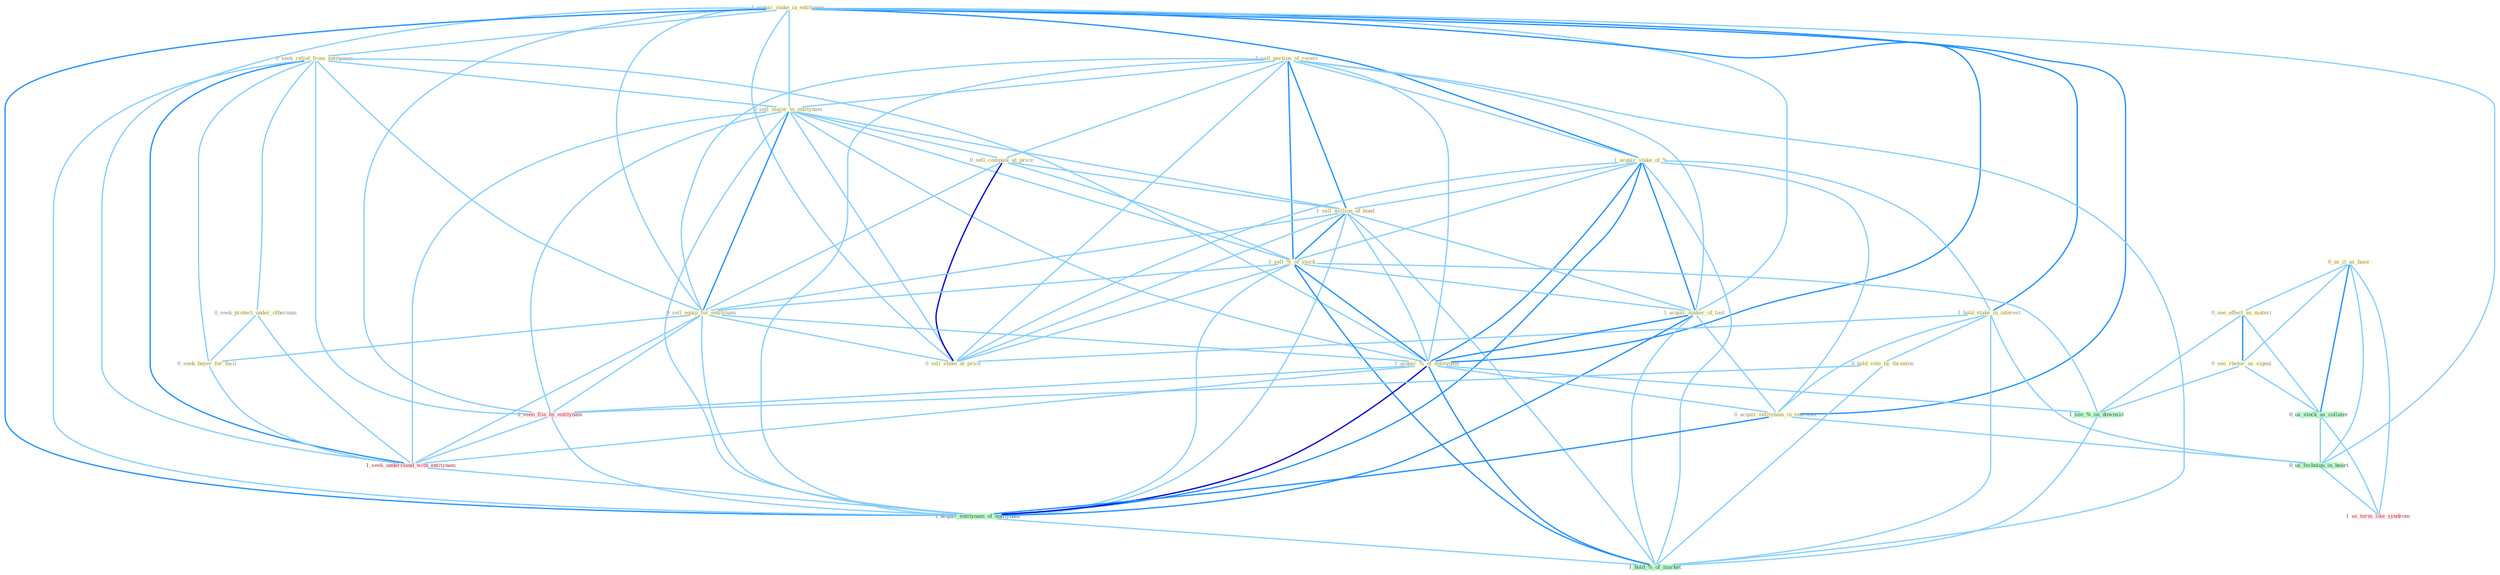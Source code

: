 Graph G{ 
    node
    [shape=polygon,style=filled,width=.5,height=.06,color="#BDFCC9",fixedsize=true,fontsize=4,
    fontcolor="#2f4f4f"];
    {node
    [color="#ffffe0", fontcolor="#8b7d6b"] "1_acquir_stake_in_entitynam " "1_sell_portion_of_receiv " "0_seek_relief_from_entitynam " "0_sell_major_to_entitynam " "0_sell_compani_at_price " "1_acquir_stake_of_% " "1_sell_million_of_bond " "0_seek_protect_under_othernum " "1_hold_stake_in_interest " "0_us_it_as_base " "0_see_effect_as_materi " "1_sell_%_of_stock " "1_acquir_maker_of_tool " "0_see_rhetor_as_signal " "0_sell_equip_for_entitynam " "0_seek_buyer_for_facil " "1_acquir_%_of_entitynam " "0_acquir_entitynam_in_yearnum " "0_sell_stake_at_price " "0_hold_vote_by_threaten "}
{node [color="#fff0f5", fontcolor="#b22222"] "1_seen_file_by_entitynam " "1_seek_understand_with_entitynam " "1_us_term_like_syndrom "}
edge [color="#B0E2FF"];

	"1_acquir_stake_in_entitynam " -- "0_seek_relief_from_entitynam " [w="1", color="#87cefa" ];
	"1_acquir_stake_in_entitynam " -- "0_sell_major_to_entitynam " [w="1", color="#87cefa" ];
	"1_acquir_stake_in_entitynam " -- "1_acquir_stake_of_% " [w="2", color="#1e90ff" , len=0.8];
	"1_acquir_stake_in_entitynam " -- "1_hold_stake_in_interest " [w="2", color="#1e90ff" , len=0.8];
	"1_acquir_stake_in_entitynam " -- "1_acquir_maker_of_tool " [w="1", color="#87cefa" ];
	"1_acquir_stake_in_entitynam " -- "0_sell_equip_for_entitynam " [w="1", color="#87cefa" ];
	"1_acquir_stake_in_entitynam " -- "1_acquir_%_of_entitynam " [w="2", color="#1e90ff" , len=0.8];
	"1_acquir_stake_in_entitynam " -- "0_acquir_entitynam_in_yearnum " [w="2", color="#1e90ff" , len=0.8];
	"1_acquir_stake_in_entitynam " -- "0_sell_stake_at_price " [w="1", color="#87cefa" ];
	"1_acquir_stake_in_entitynam " -- "1_seen_file_by_entitynam " [w="1", color="#87cefa" ];
	"1_acquir_stake_in_entitynam " -- "1_seek_understand_with_entitynam " [w="1", color="#87cefa" ];
	"1_acquir_stake_in_entitynam " -- "1_acquir_entitynam_of_entitynam " [w="2", color="#1e90ff" , len=0.8];
	"1_acquir_stake_in_entitynam " -- "0_us_techniqu_in_heart " [w="1", color="#87cefa" ];
	"1_sell_portion_of_receiv " -- "0_sell_major_to_entitynam " [w="1", color="#87cefa" ];
	"1_sell_portion_of_receiv " -- "0_sell_compani_at_price " [w="1", color="#87cefa" ];
	"1_sell_portion_of_receiv " -- "1_acquir_stake_of_% " [w="1", color="#87cefa" ];
	"1_sell_portion_of_receiv " -- "1_sell_million_of_bond " [w="2", color="#1e90ff" , len=0.8];
	"1_sell_portion_of_receiv " -- "1_sell_%_of_stock " [w="2", color="#1e90ff" , len=0.8];
	"1_sell_portion_of_receiv " -- "1_acquir_maker_of_tool " [w="1", color="#87cefa" ];
	"1_sell_portion_of_receiv " -- "0_sell_equip_for_entitynam " [w="1", color="#87cefa" ];
	"1_sell_portion_of_receiv " -- "1_acquir_%_of_entitynam " [w="1", color="#87cefa" ];
	"1_sell_portion_of_receiv " -- "0_sell_stake_at_price " [w="1", color="#87cefa" ];
	"1_sell_portion_of_receiv " -- "1_acquir_entitynam_of_entitynam " [w="1", color="#87cefa" ];
	"1_sell_portion_of_receiv " -- "1_hold_%_of_market " [w="1", color="#87cefa" ];
	"0_seek_relief_from_entitynam " -- "0_sell_major_to_entitynam " [w="1", color="#87cefa" ];
	"0_seek_relief_from_entitynam " -- "0_seek_protect_under_othernum " [w="1", color="#87cefa" ];
	"0_seek_relief_from_entitynam " -- "0_sell_equip_for_entitynam " [w="1", color="#87cefa" ];
	"0_seek_relief_from_entitynam " -- "0_seek_buyer_for_facil " [w="1", color="#87cefa" ];
	"0_seek_relief_from_entitynam " -- "1_acquir_%_of_entitynam " [w="1", color="#87cefa" ];
	"0_seek_relief_from_entitynam " -- "1_seen_file_by_entitynam " [w="1", color="#87cefa" ];
	"0_seek_relief_from_entitynam " -- "1_seek_understand_with_entitynam " [w="2", color="#1e90ff" , len=0.8];
	"0_seek_relief_from_entitynam " -- "1_acquir_entitynam_of_entitynam " [w="1", color="#87cefa" ];
	"0_sell_major_to_entitynam " -- "0_sell_compani_at_price " [w="1", color="#87cefa" ];
	"0_sell_major_to_entitynam " -- "1_sell_million_of_bond " [w="1", color="#87cefa" ];
	"0_sell_major_to_entitynam " -- "1_sell_%_of_stock " [w="1", color="#87cefa" ];
	"0_sell_major_to_entitynam " -- "0_sell_equip_for_entitynam " [w="2", color="#1e90ff" , len=0.8];
	"0_sell_major_to_entitynam " -- "1_acquir_%_of_entitynam " [w="1", color="#87cefa" ];
	"0_sell_major_to_entitynam " -- "0_sell_stake_at_price " [w="1", color="#87cefa" ];
	"0_sell_major_to_entitynam " -- "1_seen_file_by_entitynam " [w="1", color="#87cefa" ];
	"0_sell_major_to_entitynam " -- "1_seek_understand_with_entitynam " [w="1", color="#87cefa" ];
	"0_sell_major_to_entitynam " -- "1_acquir_entitynam_of_entitynam " [w="1", color="#87cefa" ];
	"0_sell_compani_at_price " -- "1_sell_million_of_bond " [w="1", color="#87cefa" ];
	"0_sell_compani_at_price " -- "1_sell_%_of_stock " [w="1", color="#87cefa" ];
	"0_sell_compani_at_price " -- "0_sell_equip_for_entitynam " [w="1", color="#87cefa" ];
	"0_sell_compani_at_price " -- "0_sell_stake_at_price " [w="3", color="#0000cd" , len=0.6];
	"1_acquir_stake_of_% " -- "1_sell_million_of_bond " [w="1", color="#87cefa" ];
	"1_acquir_stake_of_% " -- "1_hold_stake_in_interest " [w="1", color="#87cefa" ];
	"1_acquir_stake_of_% " -- "1_sell_%_of_stock " [w="1", color="#87cefa" ];
	"1_acquir_stake_of_% " -- "1_acquir_maker_of_tool " [w="2", color="#1e90ff" , len=0.8];
	"1_acquir_stake_of_% " -- "1_acquir_%_of_entitynam " [w="2", color="#1e90ff" , len=0.8];
	"1_acquir_stake_of_% " -- "0_acquir_entitynam_in_yearnum " [w="1", color="#87cefa" ];
	"1_acquir_stake_of_% " -- "0_sell_stake_at_price " [w="1", color="#87cefa" ];
	"1_acquir_stake_of_% " -- "1_acquir_entitynam_of_entitynam " [w="2", color="#1e90ff" , len=0.8];
	"1_acquir_stake_of_% " -- "1_hold_%_of_market " [w="1", color="#87cefa" ];
	"1_sell_million_of_bond " -- "1_sell_%_of_stock " [w="2", color="#1e90ff" , len=0.8];
	"1_sell_million_of_bond " -- "1_acquir_maker_of_tool " [w="1", color="#87cefa" ];
	"1_sell_million_of_bond " -- "0_sell_equip_for_entitynam " [w="1", color="#87cefa" ];
	"1_sell_million_of_bond " -- "1_acquir_%_of_entitynam " [w="1", color="#87cefa" ];
	"1_sell_million_of_bond " -- "0_sell_stake_at_price " [w="1", color="#87cefa" ];
	"1_sell_million_of_bond " -- "1_acquir_entitynam_of_entitynam " [w="1", color="#87cefa" ];
	"1_sell_million_of_bond " -- "1_hold_%_of_market " [w="1", color="#87cefa" ];
	"0_seek_protect_under_othernum " -- "0_seek_buyer_for_facil " [w="1", color="#87cefa" ];
	"0_seek_protect_under_othernum " -- "1_seek_understand_with_entitynam " [w="1", color="#87cefa" ];
	"1_hold_stake_in_interest " -- "0_acquir_entitynam_in_yearnum " [w="1", color="#87cefa" ];
	"1_hold_stake_in_interest " -- "0_sell_stake_at_price " [w="1", color="#87cefa" ];
	"1_hold_stake_in_interest " -- "0_hold_vote_by_threaten " [w="1", color="#87cefa" ];
	"1_hold_stake_in_interest " -- "0_us_techniqu_in_heart " [w="1", color="#87cefa" ];
	"1_hold_stake_in_interest " -- "1_hold_%_of_market " [w="1", color="#87cefa" ];
	"0_us_it_as_base " -- "0_see_effect_as_materi " [w="1", color="#87cefa" ];
	"0_us_it_as_base " -- "0_see_rhetor_as_signal " [w="1", color="#87cefa" ];
	"0_us_it_as_base " -- "0_us_stock_as_collater " [w="2", color="#1e90ff" , len=0.8];
	"0_us_it_as_base " -- "0_us_techniqu_in_heart " [w="1", color="#87cefa" ];
	"0_us_it_as_base " -- "1_us_term_like_syndrom " [w="1", color="#87cefa" ];
	"0_see_effect_as_materi " -- "0_see_rhetor_as_signal " [w="2", color="#1e90ff" , len=0.8];
	"0_see_effect_as_materi " -- "0_us_stock_as_collater " [w="1", color="#87cefa" ];
	"0_see_effect_as_materi " -- "1_see_%_on_downsid " [w="1", color="#87cefa" ];
	"1_sell_%_of_stock " -- "1_acquir_maker_of_tool " [w="1", color="#87cefa" ];
	"1_sell_%_of_stock " -- "0_sell_equip_for_entitynam " [w="1", color="#87cefa" ];
	"1_sell_%_of_stock " -- "1_acquir_%_of_entitynam " [w="2", color="#1e90ff" , len=0.8];
	"1_sell_%_of_stock " -- "0_sell_stake_at_price " [w="1", color="#87cefa" ];
	"1_sell_%_of_stock " -- "1_acquir_entitynam_of_entitynam " [w="1", color="#87cefa" ];
	"1_sell_%_of_stock " -- "1_see_%_on_downsid " [w="1", color="#87cefa" ];
	"1_sell_%_of_stock " -- "1_hold_%_of_market " [w="2", color="#1e90ff" , len=0.8];
	"1_acquir_maker_of_tool " -- "1_acquir_%_of_entitynam " [w="2", color="#1e90ff" , len=0.8];
	"1_acquir_maker_of_tool " -- "0_acquir_entitynam_in_yearnum " [w="1", color="#87cefa" ];
	"1_acquir_maker_of_tool " -- "1_acquir_entitynam_of_entitynam " [w="2", color="#1e90ff" , len=0.8];
	"1_acquir_maker_of_tool " -- "1_hold_%_of_market " [w="1", color="#87cefa" ];
	"0_see_rhetor_as_signal " -- "0_us_stock_as_collater " [w="1", color="#87cefa" ];
	"0_see_rhetor_as_signal " -- "1_see_%_on_downsid " [w="1", color="#87cefa" ];
	"0_sell_equip_for_entitynam " -- "0_seek_buyer_for_facil " [w="1", color="#87cefa" ];
	"0_sell_equip_for_entitynam " -- "1_acquir_%_of_entitynam " [w="1", color="#87cefa" ];
	"0_sell_equip_for_entitynam " -- "0_sell_stake_at_price " [w="1", color="#87cefa" ];
	"0_sell_equip_for_entitynam " -- "1_seen_file_by_entitynam " [w="1", color="#87cefa" ];
	"0_sell_equip_for_entitynam " -- "1_seek_understand_with_entitynam " [w="1", color="#87cefa" ];
	"0_sell_equip_for_entitynam " -- "1_acquir_entitynam_of_entitynam " [w="1", color="#87cefa" ];
	"0_seek_buyer_for_facil " -- "1_seek_understand_with_entitynam " [w="1", color="#87cefa" ];
	"1_acquir_%_of_entitynam " -- "0_acquir_entitynam_in_yearnum " [w="1", color="#87cefa" ];
	"1_acquir_%_of_entitynam " -- "1_seen_file_by_entitynam " [w="1", color="#87cefa" ];
	"1_acquir_%_of_entitynam " -- "1_seek_understand_with_entitynam " [w="1", color="#87cefa" ];
	"1_acquir_%_of_entitynam " -- "1_acquir_entitynam_of_entitynam " [w="3", color="#0000cd" , len=0.6];
	"1_acquir_%_of_entitynam " -- "1_see_%_on_downsid " [w="1", color="#87cefa" ];
	"1_acquir_%_of_entitynam " -- "1_hold_%_of_market " [w="2", color="#1e90ff" , len=0.8];
	"0_acquir_entitynam_in_yearnum " -- "1_acquir_entitynam_of_entitynam " [w="2", color="#1e90ff" , len=0.8];
	"0_acquir_entitynam_in_yearnum " -- "0_us_techniqu_in_heart " [w="1", color="#87cefa" ];
	"0_hold_vote_by_threaten " -- "1_seen_file_by_entitynam " [w="1", color="#87cefa" ];
	"0_hold_vote_by_threaten " -- "1_hold_%_of_market " [w="1", color="#87cefa" ];
	"1_seen_file_by_entitynam " -- "1_seek_understand_with_entitynam " [w="1", color="#87cefa" ];
	"1_seen_file_by_entitynam " -- "1_acquir_entitynam_of_entitynam " [w="1", color="#87cefa" ];
	"0_us_stock_as_collater " -- "0_us_techniqu_in_heart " [w="1", color="#87cefa" ];
	"0_us_stock_as_collater " -- "1_us_term_like_syndrom " [w="1", color="#87cefa" ];
	"1_seek_understand_with_entitynam " -- "1_acquir_entitynam_of_entitynam " [w="1", color="#87cefa" ];
	"1_acquir_entitynam_of_entitynam " -- "1_hold_%_of_market " [w="1", color="#87cefa" ];
	"0_us_techniqu_in_heart " -- "1_us_term_like_syndrom " [w="1", color="#87cefa" ];
	"1_see_%_on_downsid " -- "1_hold_%_of_market " [w="1", color="#87cefa" ];
}